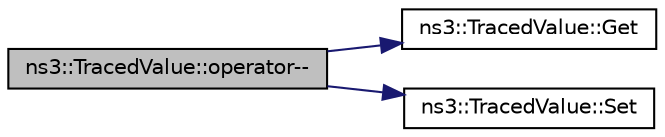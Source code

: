 digraph "ns3::TracedValue::operator--"
{
 // LATEX_PDF_SIZE
  edge [fontname="Helvetica",fontsize="10",labelfontname="Helvetica",labelfontsize="10"];
  node [fontname="Helvetica",fontsize="10",shape=record];
  rankdir="LR";
  Node1 [label="ns3::TracedValue::operator--",height=0.2,width=0.4,color="black", fillcolor="grey75", style="filled", fontcolor="black",tooltip="Pre/post- increment/decrement operator."];
  Node1 -> Node2 [color="midnightblue",fontsize="10",style="solid",fontname="Helvetica"];
  Node2 [label="ns3::TracedValue::Get",height=0.2,width=0.4,color="black", fillcolor="white", style="filled",URL="$classns3_1_1_traced_value.html#af77ce761fca6254db42c875dd1a4cdc6",tooltip="Get the underlying value."];
  Node1 -> Node3 [color="midnightblue",fontsize="10",style="solid",fontname="Helvetica"];
  Node3 [label="ns3::TracedValue::Set",height=0.2,width=0.4,color="black", fillcolor="white", style="filled",URL="$classns3_1_1_traced_value.html#acf89f3954232d083f84dd3c1c95b0277",tooltip="Set the value of the underlying variable."];
}
